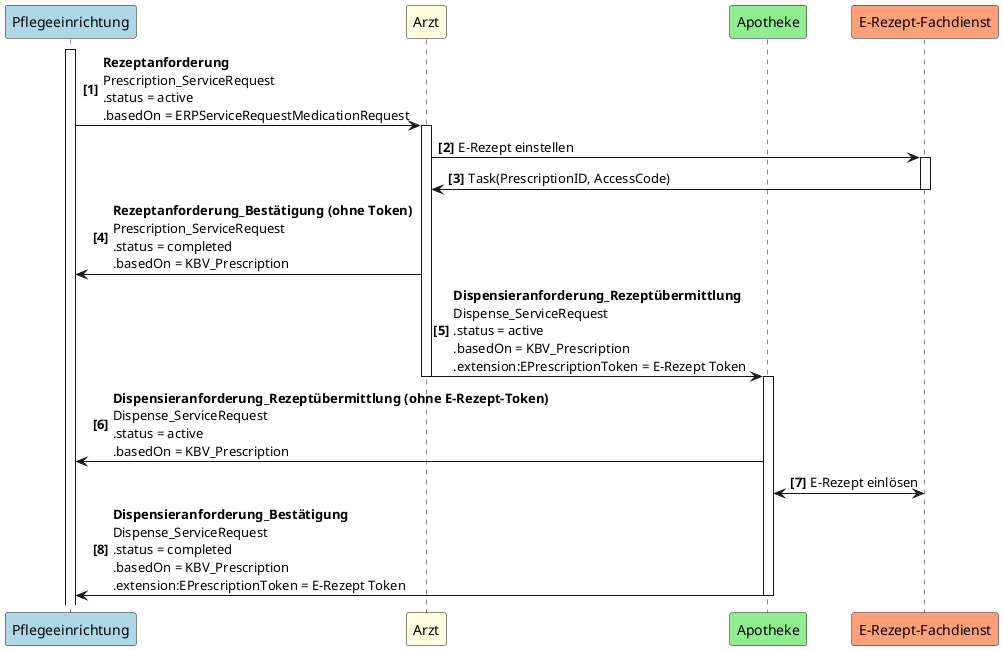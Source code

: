 @startuml UC2
autonumber "<b>[0]"
participant Pflegeeinrichtung as PE #LightBlue
participant Arzt as A #LightYellow
participant Apotheke as AP #LightGreen
participant "E-Rezept-Fachdienst" as FD #LightSalmon

activate PE
PE -> A++: <b>Rezeptanforderung\nPrescription_ServiceRequest \n.status = active \n.basedOn = ERPServiceRequestMedicationRequest
A -> FD++: E-Rezept einstellen
FD -> A--: Task(PrescriptionID, AccessCode)
A -> PE: <b>Rezeptanforderung_Bestätigung (ohne Token)\nPrescription_ServiceRequest \n.status = completed \n.basedOn = KBV_Prescription
A -> AP--++: <b>Dispensieranforderung_Rezeptübermittlung\nDispense_ServiceRequest \n.status = active \n.basedOn = KBV_Prescription \n.extension:EPrescriptionToken = E-Rezept Token
AP -> PE: <b>Dispensieranforderung_Rezeptübermittlung (ohne E-Rezept-Token)\nDispense_ServiceRequest \n.status = active \n.basedOn = KBV_Prescription
AP <-> FD: E-Rezept einlösen
AP -> PE--: <b>Dispensieranforderung_Bestätigung\nDispense_ServiceRequest \n.status = completed \n.basedOn = KBV_Prescription \n.extension:EPrescriptionToken = E-Rezept Token
@enduml
